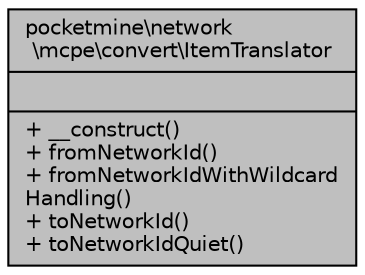 digraph "pocketmine\network\mcpe\convert\ItemTranslator"
{
 // INTERACTIVE_SVG=YES
 // LATEX_PDF_SIZE
  edge [fontname="Helvetica",fontsize="10",labelfontname="Helvetica",labelfontsize="10"];
  node [fontname="Helvetica",fontsize="10",shape=record];
  Node1 [label="{pocketmine\\network\l\\mcpe\\convert\\ItemTranslator\n||+ __construct()\l+ fromNetworkId()\l+ fromNetworkIdWithWildcard\lHandling()\l+ toNetworkId()\l+ toNetworkIdQuiet()\l}",height=0.2,width=0.4,color="black", fillcolor="grey75", style="filled", fontcolor="black",tooltip=" "];
}
